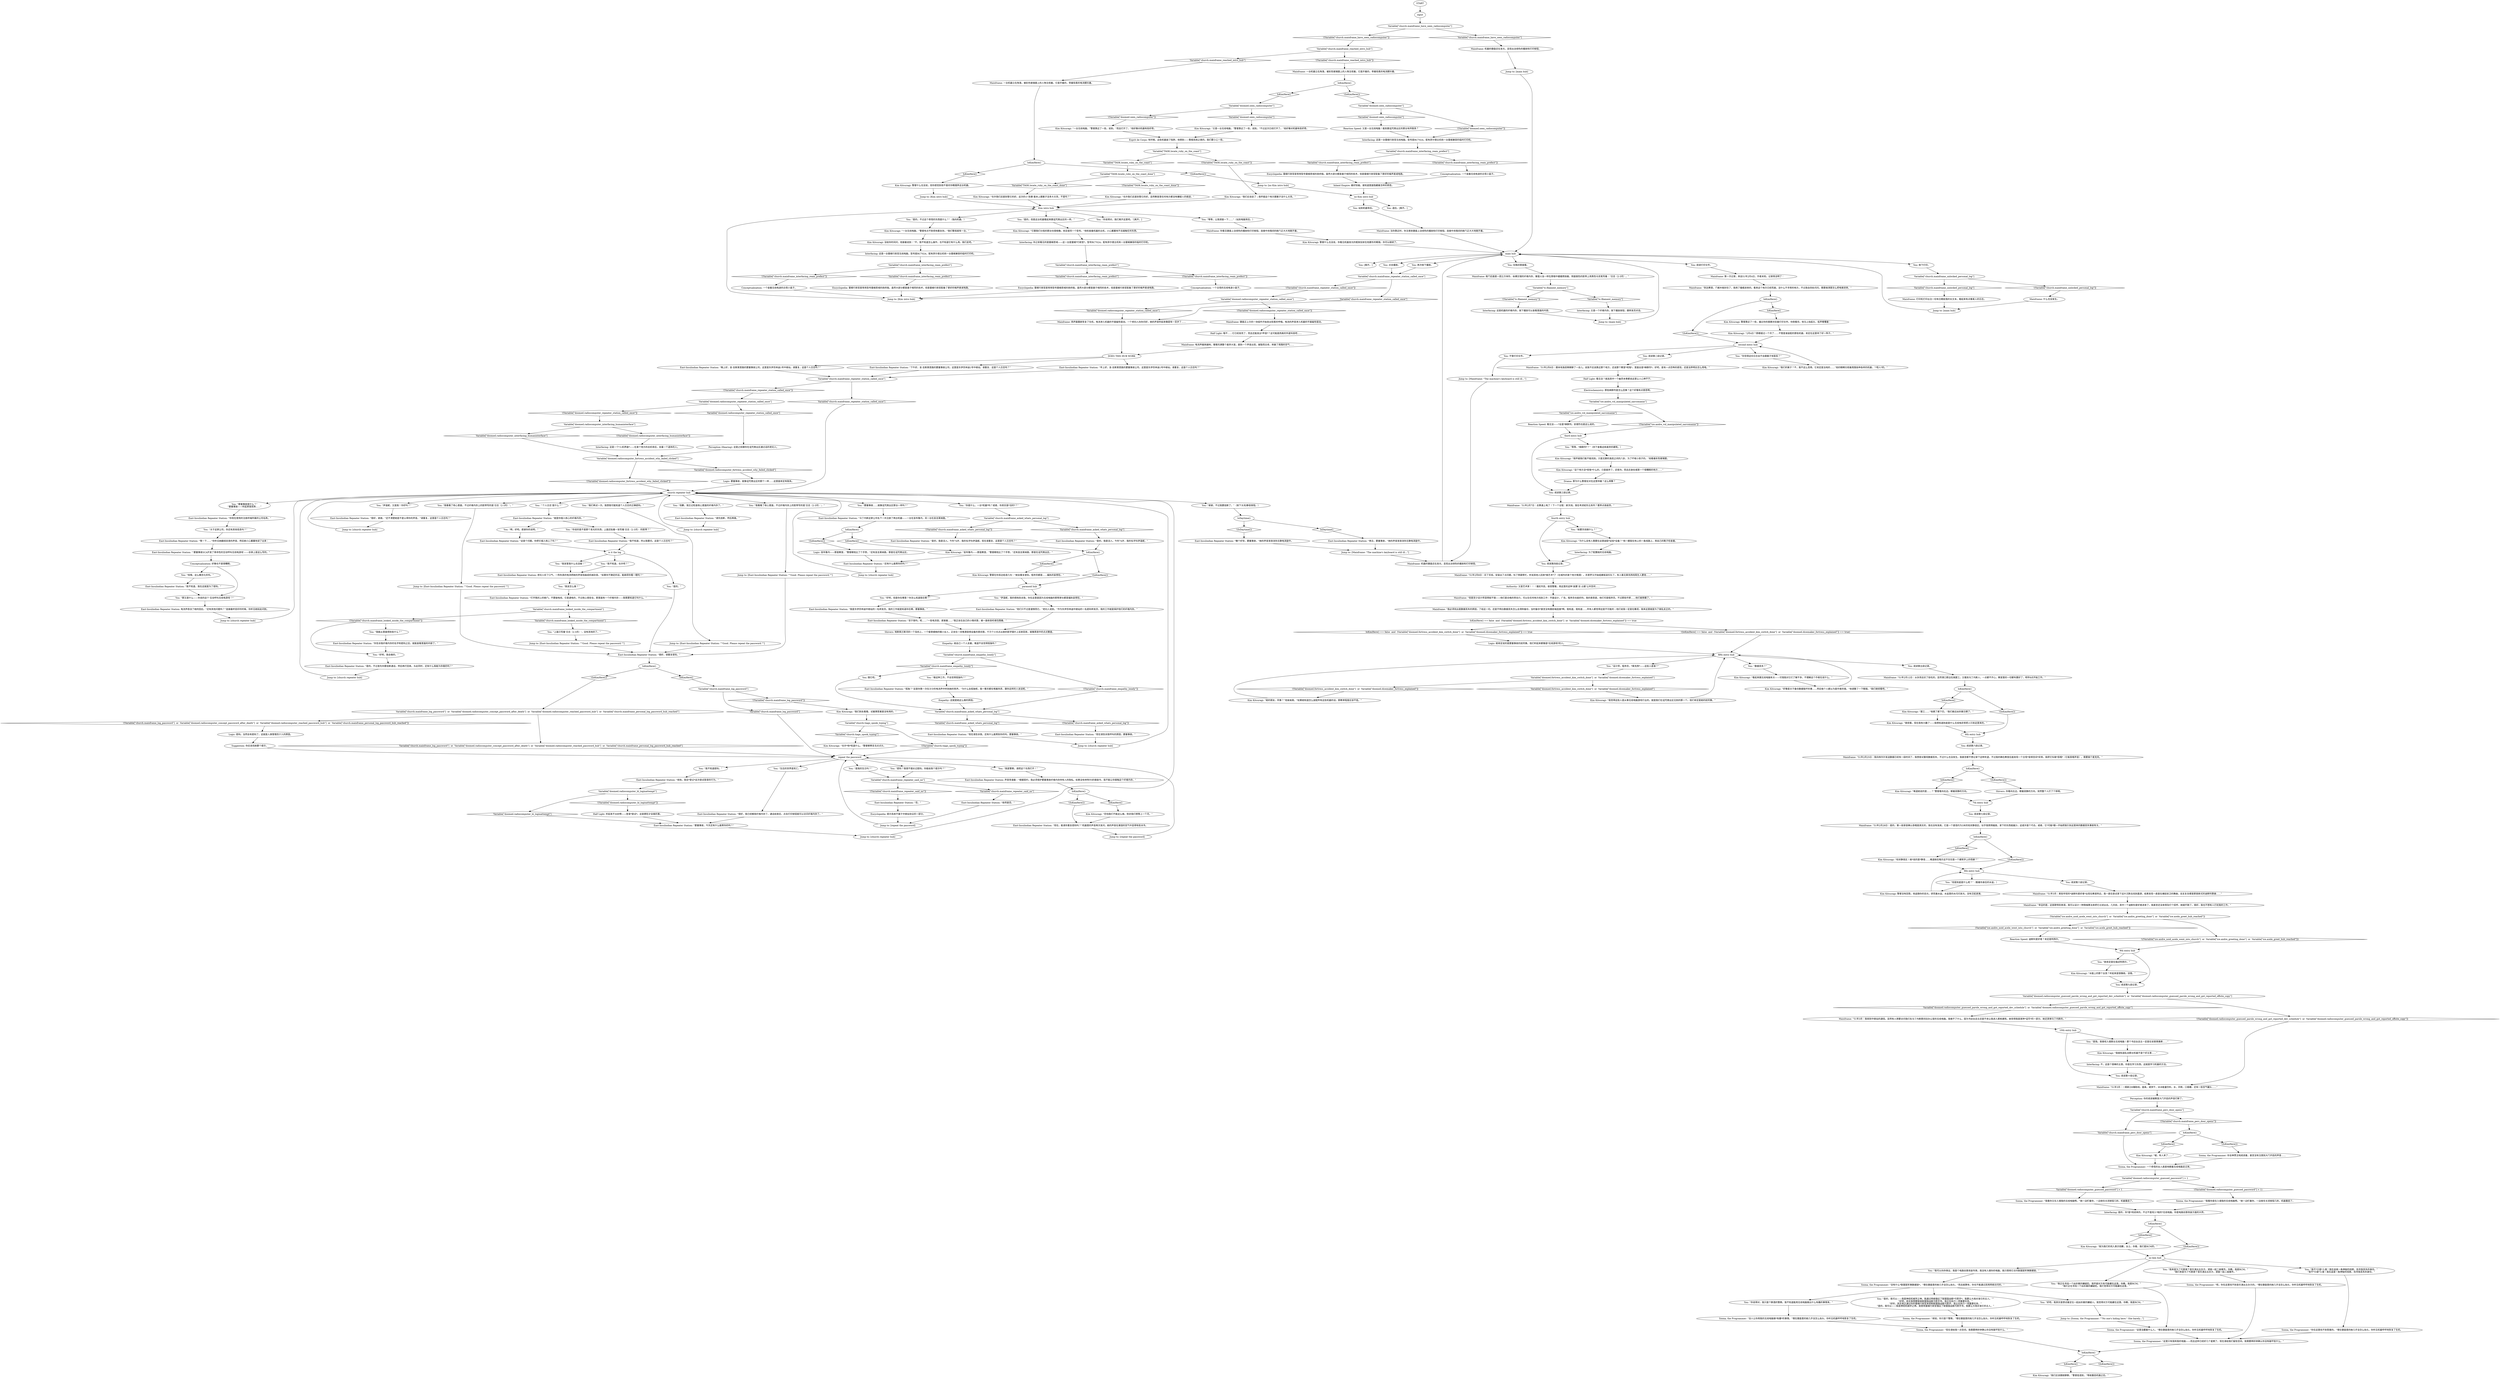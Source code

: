 # CHURCH / MAINFRAME
# Mainframe. Related to Doomed-Soona-questline related stuff.
# ==================================================
digraph G {
	  0 [label="START"];
	  1 [label="input"];
	  2 [label="Kim Kitsuragi: “也许我们还是别管它的好。这次的小‘突袭’基本上跟案子没多大关系，不是吗？”"];
	  3 [label="Kim Kitsuragi: 警督什么也没说，你看见机器发光的框架反射在他菱形的眼镜。你可以继续了。"];
	  4 [label="Shivers: 埃斯佩兰斯河的一个岛屿上，一个瘦骨嶙峋的矮小女人，正坐在一间堆满音频设备的房间里。千万个小光点从她的医学镜片上反射回来，就像黑夜中的点点繁星。"];
	  5 [label="You: “我不知道密码。”"];
	  6 [label="You: “我能从里面得到些什么？”"];
	  7 [label="Jump to: [church repeater hub]"];
	  8 [label="You: 不管打印文件。"];
	  9 [label="You: “你觉得这份日志会不会跟案子有联系？”"];
	  10 [label="Mainframe: “51年2月6日：跟本地渔民稍微聊了一会儿。说我不应该靠近那个地方，还说那个教堂*闹鬼*，里面全是*麻醉剂*。好吧，是有一点恐怖的感觉。还是没弄明白怎么用电。”"];
	  11 [label="Kim Kitsuragi: “我怀疑我们能不能找到。只是无聊的渔民之间的八卦，为了吓唬小孩子的。”他看着彩色玻璃窗。"];
	  12 [label="You: 阅读第五段记录。"];
	  13 [label="You: “她肯定是在描述阿西尔。”"];
	  14 [label="You: 阅读第十段记录。"];
	  15 [label="Kim Kitsuragi: 警督没有回答。他追随你的目光，研究着水盆。水盆里的水闪闪发光。没有泛起波澜。"];
	  16 [label="Variable[\"doomed.fortress_accident_kim_switch_done\"]  or  Variable[\"doomed.dicemaker_fortress_explained\"]"];
	  17 [label="Variable[\"doomed.fortress_accident_kim_switch_done\"]  or  Variable[\"doomed.dicemaker_fortress_explained\"]", shape=diamond];
	  18 [label="!(Variable[\"doomed.fortress_accident_kim_switch_done\"]  or  Variable[\"doomed.dicemaker_fortress_explained\"])", shape=diamond];
	  19 [label="East-Insulindian Repeater Station: “还有什么能帮你的吗？”"];
	  20 [label="Jump to: [main hub]"];
	  21 [label="You: “我可以向你保证，我是个电路创意改装专家。我没有入侵你的电脑，我只想用它访问联盟国军事数据链。”"];
	  22 [label="Kim intro hub"];
	  23 [label="You: “你说得对，我们离开这里吧。”[离开。]"];
	  24 [label="Jump to: [Kim intro hub]"];
	  25 [label="Encyclopedia: 雷姆行政官是常用型号雷姆思域的政府版。虽然大部分都是基于相同的技术，但是雷姆行政官配备了更好的噪声衰减电路。"];
	  26 [label="East-Insulindian Repeater Station: “现在请告诉我呼叫的原因，要塞事故。”"];
	  27 [label="Jump to: [church repeater hub]"];
	  28 [label="East-Insulindian Repeater Station: “你告诉我纤维内存的名字和密码之后，就能查看里面的内容了。”"];
	  29 [label="Jump to: [repeat the password]"];
	  30 [label="Jump to: [church repeater hub]"];
	  31 [label="Jump to: [church repeater hub]"];
	  32 [label="Jump to: [East-Insulindian Repeater Station: \"\"Good. Please repeat the password.\"\"]"];
	  33 [label="You: “抱歉，我忘记检查核心里面的纤维内存了。”"];
	  34 [label="9th entry hub"];
	  35 [label="IsKimHere()"];
	  36 [label="IsKimHere()", shape=diamond];
	  37 [label="!(IsKimHere())", shape=diamond];
	  38 [label="Interfacing: 又是一个纤维内存。按下播放按钮，跟转发员对话。"];
	  39 [label="Mainframe: 机器的键盘还在发光，显现出淡绿色的播放和打印按钮。"];
	  40 [label="Soona, the Programmer: “你在这里找不到答案的。”埋在键盘里的她几乎没怎么抬头。你听见机器呼呼地恢复了生机。"];
	  41 [label="Variable[\"TASK.locate_ruby_on_the_coast_done\"]"];
	  42 [label="Variable[\"TASK.locate_ruby_on_the_coast_done\"]", shape=diamond];
	  43 [label="!(Variable[\"TASK.locate_ruby_on_the_coast_done\"])", shape=diamond];
	  44 [label="Mainframe: 你看见键盘上淡绿色的播放和打印按钮。连接中央隔间的舱门正大大地敞开着。"];
	  45 [label="Inland Empire: 最好别碰。谁知道里面隐藏着怎样的邪恶。"];
	  46 [label="You: 站到机器背后。"];
	  47 [label="Mainframe: 键盘正上方的一块组件开始发出轻柔的哼唱。电流的声音渗入机器的平面磁性驱动。"];
	  48 [label="You: “是的。”"];
	  49 [label="East-Insulindian Repeater Station: 老妇人叹了口气，一阵失真的电流把她的声音扭曲成机械杂音。“如果你不确定的话，能麻烦你看一眼吗？”"];
	  50 [label="Variable[\"church.mainframe_repeater_said_no\"]"];
	  51 [label="Variable[\"church.mainframe_repeater_said_no\"]", shape=diamond];
	  52 [label="!(Variable[\"church.mainframe_repeater_said_no\"])", shape=diamond];
	  53 [label="East-Insulindian Repeater Station: “现在请告诉我，还有什么能帮到你的吗，要塞事故。”"];
	  54 [label="Jump to: [East-Insulindian Repeater Station: \"\"Good. Please repeat the password.\"\"]"];
	  55 [label="Kim Kitsuragi: 警督靠近了一些，越过你的肩膀浏览着打印文件。你刚看完，他马上抬起头，低声嘟囔着："];
	  56 [label="You: 阅读第六段记录。"];
	  57 [label="8th entry hub"];
	  58 [label="You: 阅读第九段记录。"];
	  59 [label="Interfacing: 为了配置她的无线电脑。"];
	  60 [label="You: 阅读打印文件。"];
	  61 [label="Conceptualization: 好像也不是很糟糕。"];
	  62 [label="Jump to: [main hub]"];
	  63 [label="You: “我来是为了代表某个音乐演出主办方，调查一起二级案件。你瞧，我是RCM。”\n“我们来是为了代表某个音乐演出主办方，调查一起二级案件。”"];
	  64 [label="Kim Kitsuragi: 没给你时间问，他接着说到：“不，我不知道怎么操作，也不知道它有什么用。我们走吧。”"];
	  65 [label="Encyclopedia: 雷姆行政官是常用型号雷姆思域的政府版。虽然大部分都是基于相同的技术，但是雷姆行政官配备了更好的噪声衰减电路。"];
	  66 [label="East-Insulindian Repeater Station: “他们只不过是谨慎而已，”老妇人说到。“作为东伊苏林迪中继站的一名密码转发员，我的工作就是保护他们的纤维内存。”"];
	  67 [label="You: 阅读第三段记录。"];
	  68 [label="You: 阅读第四段记录。"];
	  69 [label="You: 阅读第七段记录。"];
	  70 [label="Variable[\"church.mainframe_log_password\"]  or  Variable[\"doomed.radiocomputer_concept_password_after_death\"]  or  Variable[\"doomed.radiocomputer_reached_password_hub\"]  or  Variable[\"church.mainframe_personal_log_password_hub_reached\"]"];
	  71 [label="Variable[\"church.mainframe_log_password\"]  or  Variable[\"doomed.radiocomputer_concept_password_after_death\"]  or  Variable[\"doomed.radiocomputer_reached_password_hub\"]  or  Variable[\"church.mainframe_personal_log_password_hub_reached\"]", shape=diamond];
	  72 [label="!(Variable[\"church.mainframe_log_password\"]  or  Variable[\"doomed.radiocomputer_concept_password_after_death\"]  or  Variable[\"doomed.radiocomputer_reached_password_hub\"]  or  Variable[\"church.mainframe_personal_log_password_hub_reached\"])", shape=diamond];
	  73 [label="You: “是的，但是这台机器看起来跟诅咒商业区的一样。”"];
	  74 [label="Kim Kitsuragi: “它跟我们分局的那台也很相像。肯定是同一个型号。”他检查着机器的主机，小心翼翼地不去碰触任何东西。"];
	  75 [label="Logic: 圣布鲁内——那是教堂，”警督朝他比了个手势，“还有圣吉莱纳路，那是在诅咒商业区。"];
	  76 [label="You: 按下打印。"];
	  77 [label="Variable[\"doomed.radiocomputer_guessed_password\"] > 1"];
	  78 [label="Variable[\"doomed.radiocomputer_guessed_password\"] > 1", shape=diamond];
	  79 [label="!(Variable[\"doomed.radiocomputer_guessed_password\"] > 1)", shape=diamond];
	  80 [label="IsKimHere()"];
	  81 [label="IsKimHere()", shape=diamond];
	  82 [label="!(IsKimHere())", shape=diamond];
	  83 [label="You: “是的，我可以——我是神经机械学之神。我通过网络强征了联盟国战舰*弓箭手*。我要让大炮对准它的主人。””\n“好吧，其实我想要联络联盟国战舰弓箭手号。我正在执行一项重要任务。”\n“好的，其实我正通过你的雷姆行政官来控制联盟国战舰弓箭手。我正在执行一项重要任务。”\n“是的，我可以——我是神经机械学之神。我使用雷姆行政官强征了联盟国战舰弓箭手号。我要让大炮对准它的主人。”"];
	  84 [label="is it the log"];
	  85 [label="East-Insulindian Repeater Station: “是的，我是活人。今年74岁，我的名字叫伊温妮。”"];
	  86 [label="East-Insulindian Repeater Station: “等一下……”你听见她翻阅目录的声音，然后她小心翼翼地读了出来："];
	  87 [label="Mainframe: “51年3月：某些年轻的*迪斯科爱好者*出现在教堂附近。我一直在尝试录下这片沉默去找到震源，结果发现一直是在捕捉前卫的舞曲，反反复复都是那首新式的迪斯科歌曲……”"];
	  88 [label="You: 阅读第八段记录。"];
	  89 [label="Variable[\"doomed.radiocomputer_guessed_parole_wrong_and_got_reported_dev_schedule\"]  or  Variable[\"doomed.radiocomputer_guessed_parole_wrong_and_got_reported_offsite_copy\"]"];
	  90 [label="Variable[\"doomed.radiocomputer_guessed_parole_wrong_and_got_reported_dev_schedule\"]  or  Variable[\"doomed.radiocomputer_guessed_parole_wrong_and_got_reported_offsite_copy\"]", shape=diamond];
	  91 [label="!(Variable[\"doomed.radiocomputer_guessed_parole_wrong_and_got_reported_dev_schedule\"]  or  Variable[\"doomed.radiocomputer_guessed_parole_wrong_and_got_reported_offsite_copy\"])", shape=diamond];
	  92 [label="Reaction Speed: 看见没——*全是*麻醉剂。安德烈也是这么说的。"];
	  93 [label="Half Light: 听起来不太妙啊——登录*尝试*。这是罪犯才会做的事。"];
	  94 [label="main hub"];
	  95 [label="Half Light: 哦不……它已经发亮了，而且还能发出*声音*？这可能是西奥的外星科技吧……"];
	  96 [label="no kim hub"];
	  97 [label="Variable[\"doomed.radiocomputer_fortress_accident_why_failed_clicked\"]"];
	  98 [label="Variable[\"doomed.radiocomputer_fortress_accident_why_failed_clicked\"]", shape=diamond];
	  99 [label="!(Variable[\"doomed.radiocomputer_fortress_accident_why_failed_clicked\"])", shape=diamond];
	  100 [label="Soona, the Programmer: “现在请给我一点空间。我需要两秒钟确认你没有破坏些什么。”"];
	  101 [label="Kim Kitsuragi: “又是一台无线电脑，”警督靠近了一些，说到。“不过这次已经打开了。”他好像对机器有些好奇。"];
	  102 [label="East-Insulindian Repeater Station: “至于我吗，呃……”一些电流音。紧接着……“我正坐在自己的小隔间里，被一面收音机墙包围着。”"];
	  103 [label="You: “伊温妮，我的搭档告诉我，你在这里是因为无线电脑的那帮家伙都是偏执妄想狂。”"];
	  104 [label="You: “是我的生日吗？”"];
	  105 [label="East-Insulindian Repeater Station: “依然是否。”"];
	  106 [label="Jump to: [church repeater hub]"];
	  107 [label="second entry hub"];
	  108 [label="You: 阅读第二段记录。"];
	  109 [label="Kim Kitsuragi: “2月4日？那都超过一个月了……不管是谁装配的那些机器，肯定在这里待了好一阵子。”"];
	  110 [label="fourth entry hub"];
	  111 [label="7th entry hub"];
	  112 [label="Jump to: [Mainframe: \"The machine's keyboard is still ill...\"]"];
	  113 [label="Kim Kitsuragi: “圣布鲁内——那是教堂，”警督朝他比了个手势，“还有圣吉莱纳路，那是在诅咒商业区。”"];
	  114 [label="Mainframe: 打印机打印出注一份有日期段落的长文本。看起来有点像某人的日志。"];
	  115 [label="Logic: 要塞事故，就像诅咒商业区的那个一样……这里面肯定有联系。"];
	  116 [label="Soona, the Programmer: “我看你是在入侵我的无线电脑啊。”她一边盯着你，一边按住关闭按钮几秒。机器重启了。"];
	  117 [label="Variable[\"doomed.seen_radiocomputer\"]"];
	  118 [label="Variable[\"doomed.seen_radiocomputer\"]", shape=diamond];
	  119 [label="!(Variable[\"doomed.seen_radiocomputer\"])", shape=diamond];
	  120 [label="East-Insulindian Repeater Station: “就是你插入核心的纤维内存。”"];
	  121 [label="You: “你说的是不是那个发光的东西，上面还贴着一张写着‘日志（2-3月）’的胶带？”"];
	  122 [label="East-Insulindian Repeater Station: “很好，请重复密码。”"];
	  123 [label="You: “密码？我很不擅长记密码。你能给我个提示吗？”"];
	  124 [label="East-Insulindian Repeater Station: “否。”"];
	  125 [label="East-Insulindian Repeater Station: “要塞事故，今天还有什么能帮你的吗？”"];
	  126 [label="You: “伊温妮，又是我！你好吗？”"];
	  127 [label="You: “我看看了核心里面，不过纤维内存上的胶带写的是‘日志（2-3月）’。”"];
	  128 [label="East-Insulindian Repeater Station: “你现在使用的注册终端所属的公司名称。”"];
	  129 [label="You: 随它吧。"];
	  130 [label="Kim Kitsuragi: “柱状静音区！她*说的是*静音……难道她在暗示这不仅仅是一个建筑学上的怪癖？”"];
	  131 [label="Mainframe: “51年3月：我收到中继站的通信。显然有人想要访问我们在马丁内斯那间旧办公室的无线电脑。我做不了什么，因为书店女店主还是不肯让我进入那栋建筑。她觉得我是某种*诅咒*的一部分。她还真够马丁内斯的。”"];
	  132 [label="Kim Kitsuragi: “难道她说的是……？”警督看向右边，朝着寂静的方向。"];
	  133 [label="Variable[\"ice.andre_vol_manipulated_narcomania\"]"];
	  134 [label="Variable[\"ice.andre_vol_manipulated_narcomania\"]", shape=diamond];
	  135 [label="!(Variable[\"ice.andre_vol_manipulated_narcomania\"])", shape=diamond];
	  136 [label="Kim Kitsuragi: “好像是关于备份数据毁坏的事……然后每个人都以为是作者的错。”他调整了一下眼镜。“我们继续看吧。”"];
	  137 [label="IsKimHere()"];
	  138 [label="IsKimHere()", shape=diamond];
	  139 [label="!(IsKimHere())", shape=diamond];
	  140 [label="Reaction Speed: 迪斯科爱好者？肯定是阿西尔。"];
	  141 [label="Kim Kitsuragi: “嘘，有人来了……”"];
	  142 [label="East-Insulindian Repeater Station: “早上好，圣·吉斯莱恩路的要塞事故公司，这里是东伊苏林迪1号中继站。请重复，这是个人日志吗？”"];
	  143 [label="You: “好吧，我其实是想试着定位一起凶杀案的嫌疑人。我觉得对方可能藏在这里。你瞧，我是RCM。”"];
	  144 [label="Esprit de Corps: 有时候，这些机器装了陷阱，他想到——警报系统之类的。我们要小心一些。"];
	  145 [label="You: “等等，让我调查一下……”（站到电脑背后。）"];
	  146 [label="no Kim intro hub"];
	  147 [label="You: “好吧，但是你在哪里？你怎么知道我在哪？”"];
	  148 [label="You: “上面只写着‘日志（2-3月）’，没有其他的了。”"];
	  149 [label="Jump to: [no Kim intro hub]"];
	  150 [label="Empathy: 她自己一个人坐着，难道不会觉得孤独吗？"];
	  151 [label="Electrochemistry: 那些麻醉剂是怎么回事？这个好像有点意思啊。"];
	  152 [label="Mainframe: “51年2月28日：是的，第一段录音确认吞噬是真实的，我也没有发疯。它是一个直径约为3米的柱状静音区。似乎我爬得越高，录下的东西就越少。这或许是个巧合。或者，它*可能*跟一开始把我引到这里来的数据丢失事故有关。”"];
	  153 [label="Kim Kitsuragi: “为什么会有人需要在这里装配*这些*设备？”他一脚踩在地上的一条线路上，用自己的靴子检查着。"];
	  154 [label="You: 再次按下播放。"];
	  155 [label="Jump to: [East-Insulindian Repeater Station: \"\"Good. Please repeat the password.\"\"]"];
	  156 [label="You: “要塞事故……就像诅咒商业区那台一样吗？”"];
	  157 [label="East-Insulindian Repeater Station: “马丁内斯这家公司名下一共注册了两台机器——一台在圣布鲁内，另一台在圣吉莱纳路。”"];
	  158 [label="Soona, the Programmer: “没人让你用我的无线电脑做*有趣*的事情。”埋在键盘里的她几乎没怎么抬头。你听见机器呼呼地恢复了生机。"];
	  159 [label="Jump to: [Soona, the Programmer: \"\"No one's hiding here.\" She barely...\"]"];
	  160 [label="Interfacing: 这是一台雷姆行政官无线电脑，型号是RC7024，配有菲尔德主机和一台雷姆兼容的临时打印机。"];
	  161 [label="Jump to: [church repeater hub]"];
	  162 [label="repeat the password"];
	  163 [label="You: “我该怎么做？”"];
	  164 [label="Variable[\"church.mainframe_looked_inside_the_compartment\"]"];
	  165 [label="Variable[\"church.mainframe_looked_inside_the_compartment\"]", shape=diamond];
	  166 [label="!(Variable[\"church.mainframe_looked_inside_the_compartment\"])", shape=diamond];
	  167 [label="East-Insulindian Repeater Station: “很好，我已经解锁纤维内存了。通话结束后，点击打印按钮就可以访问纤维内存了。”"];
	  168 [label="Variable[\"church.mainframe_log_password\"]"];
	  169 [label="Variable[\"church.mainframe_log_password\"]", shape=diamond];
	  170 [label="!(Variable[\"church.mainframe_log_password\"])", shape=diamond];
	  171 [label="You: “做这种工作，不会觉得孤独吗？”"];
	  172 [label="fifth entry hub"];
	  173 [label="Kim Kitsuragi: “她的朋友，同事？”他耸耸肩。“如果她知道怎么装配所有这些机器的话，那教育程度应该不低。”"];
	  174 [label="Conceptualization: 一个古怪的无线电波小盒子。"];
	  175 [label="IsKimHere() == false  and  (Variable[\"doomed.fortress_accident_kim_switch_done\"]  or  Variable[\"doomed.dicemaker_fortress_explained\"]) == true"];
	  176 [label="IsKimHere() == false  and  (Variable[\"doomed.fortress_accident_kim_switch_done\"]  or  Variable[\"doomed.dicemaker_fortress_explained\"]) == true", shape=diamond];
	  177 [label="!(IsKimHere() == false  and  (Variable[\"doomed.fortress_accident_kim_switch_done\"]  or  Variable[\"doomed.dicemaker_fortress_explained\"]) == true)", shape=diamond];
	  178 [label="You: [离开。]"];
	  179 [label="church repeater hub"];
	  180 [label="Interfacing: 这是机器的纤维内存。按下播放可以查看里面的内容。"];
	  181 [label="You: “我不*只是*入侵！我在追查一条神秘的线索，找寻我丢失的身份。”\n“我不*只是*入侵！我在追查一条神秘的线索，找寻我丢失的身份。”"];
	  182 [label="Mainframe: 一台机器立在角落，被彩色玻璃窗上的人物注视着。它是开着的，带着轻柔的电流颤抖着。"];
	  183 [label="Kim Kitsuragi: 警督在你耳边低语几句：“她会重复密码。程序员都是……偏执的妄想狂。”"];
	  184 [label="Jump to: [repeat the password]"];
	  185 [label="Jump to: [Mainframe: \"The machine's keyboard is still ill...\"]"];
	  186 [label="You: “那又是什么——你说的这个‘互动呼叫无线电游戏’？”"];
	  187 [label="Variable[\"church.mainframe_reached_intro_hub\"]"];
	  188 [label="Variable[\"church.mainframe_reached_intro_hub\"]", shape=diamond];
	  189 [label="!(Variable[\"church.mainframe_reached_intro_hub\"])", shape=diamond];
	  190 [label="Variable[\"church.mainframe_have_seen_radiocomputer\"]"];
	  191 [label="Variable[\"church.mainframe_have_seen_radiocomputer\"]", shape=diamond];
	  192 [label="!(Variable[\"church.mainframe_have_seen_radiocomputer\"])", shape=diamond];
	  193 [label="Mainframe: “51年2月12日：从杂货店买了些吃的。显然港口那边在搞罢工。又看到马丁内斯人，一点都不开心。教堂里的一切都布置好了，明早8点开始工作。”"];
	  194 [label="IsKimHere()"];
	  195 [label="IsKimHere()", shape=diamond];
	  196 [label="!(IsKimHere())", shape=diamond];
	  197 [label="IsKimHere()"];
	  198 [label="IsKimHere()", shape=diamond];
	  199 [label="!(IsKimHere())", shape=diamond];
	  200 [label="Mainframe: 扬声器重新恢复了生机，电流渗入机器的平面磁性驱动。一个老妇人向你问好，她的声音听起来像是有一百岁了……"];
	  201 [label="Variable[\"church.mainframe_unlocked_personal_log\"]"];
	  202 [label="Variable[\"church.mainframe_unlocked_personal_log\"]", shape=diamond];
	  203 [label="!(Variable[\"church.mainframe_unlocked_personal_log\"])", shape=diamond];
	  204 [label="Kim Kitsuragi: “我为我们的闯入表示抱歉，女士。你看，我们是RCM的。”"];
	  205 [label="Kim Kitsuragi: “也许我们还是别管它的好。显然教堂里任何地方都没有嫌疑人的痕迹。”"];
	  206 [label="Variable[\"TASK.locate_ruby_on_the_coast\"]"];
	  207 [label="Variable[\"TASK.locate_ruby_on_the_coast\"]", shape=diamond];
	  208 [label="!(Variable[\"TASK.locate_ruby_on_the_coast\"])", shape=diamond];
	  209 [label="Interfacing: 这是一台雷姆行政官无线电脑，型号是RC7024，配有菲尔德主机和一台雷姆兼容的临时打印机。"];
	  210 [label="You: “我不知道，也许吧？”"];
	  211 [label="East-Insulindian Repeater Station: “现在，能请你重复密码吗？”机器里的声音再次发问。她的声音在潮湿的空气中显得有些冰冷。"];
	  212 [label="Variable[\"church.mainframe_asked_whats_personal_log\"]"];
	  213 [label="Variable[\"church.mainframe_asked_whats_personal_log\"]", shape=diamond];
	  214 [label="!(Variable[\"church.mainframe_asked_whats_personal_log\"])", shape=diamond];
	  215 [label="Mainframe: 机器的键盘还在发光，显现出淡绿色的播放和打印按钮。"];
	  216 [label="You: “是我。我曾经入侵那台无线电脑！那个书店女店主一定是在说普莱桑斯……”"];
	  217 [label="Mainframe: “到达教堂。门被木板封住了，我用了撬棍进来的。看来这个地方已经荒废。没什么不寻常的地方，不过我会四处问问。需要搞清楚怎么把电接进来。”"];
	  218 [label="East-Insulindian Repeater Station: “我不知道，我在这就是为了密码。”"];
	  219 [label="You: 点击播放。"];
	  220 [label="Soona, the Programmer: 一个奇怪的女人直直地朝着无线电脑走过来。"];
	  221 [label="Perception: 你的阅读被教堂大门开启的声音打断了。"];
	  222 [label="You: “我正在寻找一个凶杀案的嫌疑犯。我怀疑对方有可能藏在这里。你瞧，我是RCM。”\n“我们正在寻找一个凶杀案的嫌疑犯。我们觉得对方可能藏在这里。”"];
	  223 [label="Soona, the Programmer: “呃，你在这里找不到音乐演出主办方的。”埋在键盘里的她几乎没怎么抬头。你听见机器呼呼地恢复了生机。"];
	  224 [label="Interfacing: 是的，你*是*闯进来的。不过不是闯入*她的*无线电脑。你是电路创意改装方面的大师。"];
	  225 [label="Soona, the Programmer: “没有什么*联盟国军事数据链*。”埋在键盘里的她几乎没怎么抬头。“而且就算有，你也不能通过民用网络访问的。”"];
	  226 [label="You: “你说得对，我只是个醉酒的警察。我不知道能用无线电脑做出什么有趣的事情来。”"];
	  227 [label="Soona, the Programmer: “胡说。你只是个警察。”埋在键盘里的她几乎没怎么抬头。你听见机器呼呼地恢复了生机。"];
	  228 [label="Conceptualization: 一个装着无线电波的古怪小盒子。"];
	  229 [label="You: “啊，好吧。感谢你的说明。”"];
	  230 [label="East-Insulindian Repeater Station: 电流声吞没了她的回应。“还有其他问题吗？”连接最终变好的时候，你听见她如此问到。"];
	  231 [label="Jump to: [main hub]"];
	  232 [label="Kim Kitsuragi: “冰面上的那个女孩？听起来是很像她，没错。”"];
	  233 [label="Interfacing: 不。这是个很棒的主意。你是在学习东西。这就是学习机器的方法。"];
	  234 [label="Interfacing: 这是一个*人机界面*——在某个地方的总机背后，坐着一个退休的人。"];
	  235 [label="Empathy: 这就是她这么做的原因。"];
	  236 [label="Soona, the Programmer: 你全神贯注地阅读着，甚至没有注意到大门开启的声音……"];
	  237 [label="Variable[\"church.mainframe_interfacing_ream_prefect\"]"];
	  238 [label="Variable[\"church.mainframe_interfacing_ream_prefect\"]", shape=diamond];
	  239 [label="!(Variable[\"church.mainframe_interfacing_ream_prefect\"])", shape=diamond];
	  240 [label="IsDaytime()"];
	  241 [label="IsDaytime()", shape=diamond];
	  242 [label="!(IsDaytime())", shape=diamond];
	  243 [label="You: “我是警察。请把这个东西打开！”"];
	  244 [label="East-Insulindian Repeater Station: 声音背诵着：“根据契约，我必须保护要塞事故纤维内存持有人的隐私。如果没有林特尔I的搜查令，我不能让你接触这个纤维内存。”"];
	  245 [label="Kim Kitsuragi: “我们到处看看。试着猜答案是没有用的。”"];
	  246 [label="Authority: 又是艺术家！！！骚扰市民，偷窃警徽，用这里的这种‘装置’去‘占据’公共空间……"];
	  247 [label="Kim Kitsuragi: “罢工……”他摸了摸下巴。“我们接近凶杀案日期了。”"];
	  248 [label="You: “她要天线做什么？”"];
	  249 [label="Kim Kitsuragi: “继续看，现在我有兴趣了——我想知道到底是什么无线电异常把人引到这里来的。”"];
	  250 [label="Encyclopedia: 提示系统不属于中继站协议的一部分。"];
	  251 [label="Variable[\"doomed.radiocomputer_repeater_station_called_once\"]"];
	  252 [label="Variable[\"doomed.radiocomputer_repeater_station_called_once\"]", shape=diamond];
	  253 [label="!(Variable[\"doomed.radiocomputer_repeater_station_called_once\"])", shape=diamond];
	  254 [label="IsKimHere()"];
	  255 [label="IsKimHere()", shape=diamond];
	  256 [label="!(IsKimHere())", shape=diamond];
	  257 [label="East-Insulindian Repeater Station: “晚上好，圣·吉斯莱恩路的要塞事故公司，这里是东伊苏林迪1号中继站。请重复，这是个人日志吗？”"];
	  258 [label="DOES THIS HUB WORK"];
	  259 [label="Variable[\"doomed.radiocomputer_repeater_station_called_once\"]"];
	  260 [label="Variable[\"doomed.radiocomputer_repeater_station_called_once\"]", shape=diamond];
	  261 [label="!(Variable[\"doomed.radiocomputer_repeater_station_called_once\"])", shape=diamond];
	  262 [label="Variable[\"church.mainframe_interfacing_ream_prefect\"]"];
	  263 [label="Variable[\"church.mainframe_interfacing_ream_prefect\"]", shape=diamond];
	  264 [label="!(Variable[\"church.mainframe_interfacing_ream_prefect\"])", shape=diamond];
	  265 [label="You: “我发誓我什么也没碰！”"];
	  266 [label="You: “好吧，我会做的。”"];
	  267 [label="East-Insulindian Repeater Station: “再见，要塞事故，”她的声音渐渐消失在静电涡旋中。"];
	  268 [label="East-Insulindian Repeater Station: “很好，谢谢。”还不清楚她是不是认得你的声音。“请重复，这里是个人日志吗？”"];
	  269 [label="Kim Kitsuragi: “恐怕我们不能这么做。除非我们想等上一个月。”"];
	  270 [label="You: “要塞事故是什么？”\n“要塞事故——听起来很耳熟……”"];
	  271 [label="Kim Kitsuragi: “也许*他*知道什么。”警督朝蒂亚戈点点头。"];
	  272 [label="Mainframe: 一台机器立在角落，被彩色玻璃窗上的人物注视着。它是开着的，带着轻柔的电流颤抖着。"];
	  273 [label="Jump to: [Kim intro hub]"];
	  274 [label="Jump to: [East-Insulindian Repeater Station: \"\"Good. Please repeat the password.\"\"]"];
	  275 [label="Variable[\"church.mainframe_interfacing_ream_prefect\"]"];
	  276 [label="Variable[\"church.mainframe_interfacing_ream_prefect\"]", shape=diamond];
	  277 [label="!(Variable[\"church.mainframe_interfacing_ream_prefect\"])", shape=diamond];
	  278 [label="Perception (Hearing): 这是之前跟你在诅咒商业区通过话的老妇人。"];
	  279 [label="Mainframe: 电流声越来越响，慢慢充满整个废弃大堂。直到一个声音出现，破裂而古老，刺破了周围的空气……"];
	  280 [label="Soona, the Programmer: “这里只有我和我的电脑——而且这样已经好几个星期了。现在请给我们留些空间。我需要两秒钟确认你没有破坏些什么。”"];
	  281 [label="Kim Kitsuragi: “一台无线电脑，”警督靠近了一些，说到。“而且打开了。”他好像对机器有些好奇。"];
	  282 [label="East-Insulindian Repeater Station: “打开隔间上的舱门。不要碰电线，它是通电的，不过核心很安全。那里面有一个纤维内存——我需要知道它叫什么。”"];
	  283 [label="You: “哇哦，这么概念化的吗。”"];
	  284 [label="Kim Kitsuragi: 警督什么也没说，但你感觉到他不喜欢你瞎摆弄这台机器。"];
	  285 [label="Variable[\"church.mainframe_empathy_lonely\"]"];
	  286 [label="Variable[\"church.mainframe_empathy_lonely\"]", shape=diamond];
	  287 [label="!(Variable[\"church.mainframe_empathy_lonely\"])", shape=diamond];
	  288 [label="You: “设计师，程序员，*莱克西*——这些人是谁？”"];
	  289 [label="You: “数据丢失？”"];
	  290 [label="10th entry hub"];
	  291 [label="Variable[\"church.mainframe_repeater_station_called_once\"]"];
	  292 [label="Variable[\"church.mainframe_repeater_station_called_once\"]", shape=diamond];
	  293 [label="!(Variable[\"church.mainframe_repeater_station_called_once\"])", shape=diamond];
	  294 [label="Encyclopedia: 雷姆行政官是常用型号雷姆思域的政府版。虽然大部分都是基于相同的技术，但是雷姆行政官配备了更好的噪声衰减电路。"];
	  295 [label="Logic: 她肯定说的是要塞事故的前同事。他们听起来都像是*无线游戏*的人。"];
	  296 [label="Shivers: 你看向左边，朝着寂静的方向，突然整个人打了个哆嗦。"];
	  297 [label="Variable[\"church.mainframe_perc_door_opens\"]"];
	  298 [label="Variable[\"church.mainframe_perc_door_opens\"]", shape=diamond];
	  299 [label="!(Variable[\"church.mainframe_perc_door_opens\"])", shape=diamond];
	  300 [label="East-Insulindian Repeater Station: “下午好，圣·吉斯莱恩路的要塞事故公司，这里是东伊苏林迪1号中继站。请重复，这是个人日志吗？”"];
	  301 [label="Kim Kitsuragi: “我们应该走了；我怀疑这个地方跟案子没什么关系。”"];
	  302 [label="Conceptualization: 一个装着无线电波的古怪小盒子。"];
	  303 [label="East-Insulindian Repeater Station: “是的，我是活人。今年74岁，我的名字叫伊温妮。现在请重复，这里是个人日志吗？”"];
	  304 [label="IsKimHere()"];
	  305 [label="IsKimHere()", shape=diamond];
	  306 [label="!(IsKimHere())", shape=diamond];
	  307 [label="paranoid hub"];
	  308 [label="East-Insulindian Repeater Station: “是的。不过首先你要挂断通话，然后再打回来。与此同时，还有什么我能为你做的吗？”"];
	  309 [label="You: “我们再试一次。我想我可能知道个人日志的正确密码。”"];
	  310 [label="Variable[\"church.tiago_spook_typing\"]"];
	  311 [label="Variable[\"church.tiago_spook_typing\"]", shape=diamond];
	  312 [label="!(Variable[\"church.tiago_spook_typing\"])", shape=diamond];
	  313 [label="East-Insulindian Repeater Station: “请先挂断，然后再做。”"];
	  314 [label="Kim Kitsuragi: “看起来跟无线电脑有关——可惜我对它们了解不多，不理解这个作者在说什么。”"];
	  315 [label="Mainframe: “51年2月25日：我向林内尔发送数据已经有一段时间了，我想尝试重现数据丢失，不过什么也没发生。我甚至都不想记录下这种失望。不过我的确在教堂后面发现一个古怪*音频空间*异常。我把它叫做*吞噬*（它能吞噬声音）。需要搞个麦克风。”"];
	  316 [label="Kim Kitsuragi: “我觉得这些人是从事无线电脑游戏行业的。就是我们在诅咒商业区见到的那一个。他们肯定是她的前同事。”"];
	  317 [label="You: 往隔间里面看。"];
	  318 [label="Mainframe: 什么也没发生。"];
	  319 [label="IsKimHere()"];
	  320 [label="IsKimHere()", shape=diamond];
	  321 [label="!(IsKimHere())", shape=diamond];
	  322 [label="Variable[\"doomed.seen_radiocomputer\"]"];
	  323 [label="Variable[\"doomed.seen_radiocomputer\"]", shape=diamond];
	  324 [label="!(Variable[\"doomed.seen_radiocomputer\"])", shape=diamond];
	  325 [label="East-Insulindian Repeater Station: “这是个问题。你把它插入核心了吗？”"];
	  326 [label="East-Insulindian Repeater Station: “睡个好觉，要塞事故，”她的声音渐渐消失在静电涡旋中。"];
	  327 [label="You: “我看看了核心里面，不过纤维内存上的胶带写的是‘日志（2-3月）’。”"];
	  328 [label="Kim Kitsuragi: “我们的案子？不，我不这么觉得。它肯定是当地的……”他的眼睛扫视着周围各种各样的机器，“*怪人*的。”"];
	  329 [label="You: “等等，*麻醉剂*？”（四下查看这栋废弃的建筑。）"];
	  330 [label="Mainframe: “幸运的是，这首歌特别单调，我可以设计一种降噪算法来把它过滤出去。几天前，其中一个迪斯科爱好者进来了。我甚至还没来得及打个招呼，她就吓跑了。很好，我也不想有人打扰我的工作。”"];
	  331 [label="IsKimHere()"];
	  332 [label="IsKimHere()", shape=diamond];
	  333 [label="!(IsKimHere())", shape=diamond];
	  334 [label="You: “但是到底是什么呢？”（看着你身后的水盆。）"];
	  335 [label="Kim Kitsuragi: “我就知道乱动那台机器不是个好主意……”"];
	  336 [label="Variable[\"doomed.radiocomputer_interfacing_humaninterface\"]"];
	  337 [label="Variable[\"doomed.radiocomputer_interfacing_humaninterface\"]", shape=diamond];
	  338 [label="!(Variable[\"doomed.radiocomputer_interfacing_humaninterface\"])", shape=diamond];
	  339 [label="You: “谢谢，不过我要挂断了。”（按下关闭/静音按钮。）"];
	  340 [label="Variable[\"tc.filament_memory\"]"];
	  341 [label="Variable[\"tc.filament_memory\"]", shape=diamond];
	  342 [label="!(Variable[\"tc.filament_memory\"])", shape=diamond];
	  343 [label="Soona, the Programmer: “我看你又在入侵我的无线电脑啊。”她一边盯着你，一边按住关闭按钮几秒。机器重启了。"];
	  344 [label="You: “是的，不过这个奇怪的东西是什么？”（指向机器。）"];
	  345 [label="East-Insulindian Repeater Station: “我不知道，所以我要问。这是个人日志吗？”"];
	  346 [label="You: “关于这家公司，你还有其他信息吗？”"];
	  347 [label="East-Insulindian Repeater Station: “‘要塞事故SCA开发了革命性的互动呼叫无线电游戏’——目录上是这么写的。”"];
	  348 [label="Variable[\"church.mainframe_asked_whats_personal_log\"]"];
	  349 [label="Variable[\"church.mainframe_asked_whats_personal_log\"]", shape=diamond];
	  350 [label="!(Variable[\"church.mainframe_asked_whats_personal_log\"])", shape=diamond];
	  351 [label="third entry hub"];
	  352 [label="6th entry hub"];
	  353 [label="Mainframe: “51年3月：一根新2M辅助线，面条，咸饼干，冰冰能量饮料，水，牙刷，口香糖，还有一些空气罐头……”"];
	  354 [label="Drama: 那为什么警督反对在这里待着？这么频繁？"];
	  355 [label="Logic: 密码。当然会有密码了。这就是人类管理员介入的原因。"];
	  356 [label="Suggestion: 你应该找她要个提示。"];
	  357 [label="Variable[\"doomed.radiocomputer_hl_loginattempt\"]"];
	  358 [label="Variable[\"doomed.radiocomputer_hl_loginattempt\"]", shape=diamond];
	  359 [label="!(Variable[\"doomed.radiocomputer_hl_loginattempt\"])", shape=diamond];
	  360 [label="Jump to: [church repeater hub]"];
	  361 [label="(Variable[\"ice.andre_noid_acele_went_into_church\"]  or  Variable[\"ice.andre_greeting_done\"]  or  Variable[\"ice.acele_greet_hub_reached\"])"];
	  362 [label="(Variable[\"ice.andre_noid_acele_went_into_church\"]  or  Variable[\"ice.andre_greeting_done\"]  or  Variable[\"ice.acele_greet_hub_reached\"])", shape=diamond];
	  363 [label="!((Variable[\"ice.andre_noid_acele_went_into_church\"]  or  Variable[\"ice.andre_greeting_done\"]  or  Variable[\"ice.acele_greet_hub_reached\"]))", shape=diamond];
	  364 [label="Mainframe: 舱门后面是一团立方体形、纵横交错的纤维内存，像萤火虫一样在黑暗中缓缓燃烧着。侧面银色的胶带上用黑色马克笔写着：“日志（2-3月）。”"];
	  365 [label="Soona, the Programmer: “这里没藏着什么人。”埋在键盘里的她几乎没怎么抬头。你听见机器呼呼地恢复了生机。"];
	  366 [label="Variable[\"church.mainframe_repeater_station_called_once\"]"];
	  367 [label="Variable[\"church.mainframe_repeater_station_called_once\"]", shape=diamond];
	  368 [label="!(Variable[\"church.mainframe_repeater_station_called_once\"])", shape=diamond];
	  369 [label="Kim Kitsuragi: “一台无线电脑，”警督有点不耐烦地重复到，“我们警局就有一台。”"];
	  370 [label="Reaction Speed: 又是一台无线电脑！能到跟诅咒商业区的那台有所联系？"];
	  371 [label="You: 退后。[离开。]"];
	  372 [label="Mainframe: 当你靠近时，你注意到键盘上淡绿色的播放和打印按钮。连接中央隔间的舱门正大大地敞开着。"];
	  373 [label="You: “‘个人日志’是什么？”"];
	  374 [label="East-Insulindian Repeater Station: “收到。我会*登记*这次尝试登录的行为。”"];
	  375 [label="You: “生后的世界是死亡。”"];
	  376 [label="IsKimHere()"];
	  377 [label="IsKimHere()", shape=diamond];
	  378 [label="!(IsKimHere())", shape=diamond];
	  379 [label="Mainframe: 第一次记录，来自51年2月4日，作者未知。记录简洁明了："];
	  380 [label="Kim Kitsuragi: “这个地方没*闹鬼*什么的，只是废弃了。还很冷。而且还身处城里一个很糟糕的地方……”"];
	  381 [label="Mainframe: “但是至少设计师混得挺不错——他们是合格的劳动力，可以在任何地方找到工作：平面设计，广告。程序员也挺好的。我的意思是，他们可是程序员。不过那些作家……他们就倒霉了。”"];
	  383 [label="You: “你是什么，一台*机器*吗？或者，你其实是*活的*？”"];
	  384 [label="East-Insulindian Repeater Station: “我是东伊苏林迪中继站的一名转发员。我的工作就是知道你在哪，要塞事故。”"];
	  385 [label="IsKimHere()"];
	  386 [label="IsKimHere()", shape=diamond];
	  387 [label="!(IsKimHere())", shape=diamond];
	  388 [label="East-Insulindian Repeater Station: “孤独？”这是你第一次在沙沙的电流声中听到她的笑声。“为什么会孤独呢，我一整天都在喝着热茶，跟你这样的人说话呢。”"];
	  389 [label="IsKimHere()"];
	  390 [label="IsKimHere()", shape=diamond];
	  391 [label="!(IsKimHere())", shape=diamond];
	  392 [label="Half Light: 看见没？就连其中一个幽灵本尊都说这里让人心神不宁。"];
	  393 [label="Mainframe: “51年2月7日：总算通上电了！下一个议程：新天线。我在考虑蛇形丘系列？要弄点高级货。”"];
	  394 [label="Mainframe: “51年2月8日：买了天线，安装出了点问题，叫了西莫帮忙。听说其他人回来*搞艺术*了（在城外的某个地方喝酒）。苏里罗又开始组建摇滚乐队了。有人看见莱克西找陌生人要钱……”"];
	  395 [label="Mainframe: “我必须找出是数据丢失的原因，了结这一切。还是不明白数据丢失怎么会清除备份，当时备份*甚至没有跟前端连接*啊。我知道，我知道……所有人都觉得这是不可能的；他们说我一定是在撒谎。我来这里就是为了拨乱反正的。”"];
	  396 [label="IsKimHere()"];
	  397 [label="IsKimHere()", shape=diamond];
	  398 [label="!(IsKimHere())", shape=diamond];
	  399 [label="Kim Kitsuragi: “我们应该跟她聊聊，”警督低语到，“等她重启机器之后。”"];
	  400 [label="Interfacing: 你之前看见的是雷姆思域——这一台是雷姆*行政官*，型号RC7024，配有菲尔德主机和一台雷姆兼容的临时打印机。"];
	  0 -> 1
	  1 -> 190
	  2 -> 22
	  3 -> 94
	  4 -> 150
	  5 -> 374
	  6 -> 28
	  7 -> 179
	  8 -> 112
	  9 -> 328
	  10 -> 392
	  11 -> 380
	  12 -> 193
	  13 -> 232
	  14 -> 353
	  15 -> 57
	  16 -> 17
	  16 -> 18
	  17 -> 316
	  18 -> 173
	  19 -> 360
	  20 -> 94
	  21 -> 225
	  22 -> 344
	  22 -> 73
	  22 -> 145
	  22 -> 23
	  24 -> 22
	  25 -> 45
	  26 -> 161
	  27 -> 179
	  28 -> 266
	  29 -> 162
	  30 -> 179
	  31 -> 179
	  32 -> 122
	  33 -> 313
	  34 -> 58
	  34 -> 13
	  35 -> 36
	  35 -> 37
	  36 -> 399
	  38 -> 20
	  39 -> 94
	  40 -> 280
	  41 -> 42
	  41 -> 43
	  42 -> 2
	  43 -> 205
	  44 -> 3
	  45 -> 146
	  46 -> 372
	  47 -> 95
	  48 -> 122
	  49 -> 163
	  50 -> 51
	  50 -> 52
	  51 -> 105
	  52 -> 124
	  53 -> 161
	  54 -> 122
	  55 -> 109
	  56 -> 315
	  57 -> 88
	  57 -> 334
	  58 -> 89
	  59 -> 68
	  60 -> 379
	  61 -> 186
	  61 -> 283
	  62 -> 94
	  63 -> 223
	  64 -> 209
	  65 -> 24
	  66 -> 4
	  67 -> 393
	  68 -> 394
	  69 -> 152
	  70 -> 72
	  70 -> 71
	  71 -> 162
	  72 -> 355
	  73 -> 74
	  74 -> 400
	  75 -> 19
	  76 -> 201
	  77 -> 78
	  77 -> 79
	  78 -> 343
	  79 -> 116
	  80 -> 81
	  80 -> 82
	  81 -> 204
	  82 -> 96
	  83 -> 227
	  84 -> 48
	  84 -> 265
	  84 -> 210
	  85 -> 304
	  86 -> 347
	  87 -> 330
	  88 -> 87
	  89 -> 90
	  89 -> 91
	  90 -> 131
	  91 -> 353
	  92 -> 351
	  93 -> 125
	  94 -> 76
	  94 -> 178
	  94 -> 154
	  94 -> 219
	  94 -> 60
	  94 -> 317
	  95 -> 279
	  96 -> 181
	  96 -> 21
	  96 -> 222
	  96 -> 63
	  97 -> 98
	  97 -> 99
	  98 -> 115
	  99 -> 179
	  100 -> 35
	  101 -> 144
	  102 -> 4
	  103 -> 66
	  104 -> 50
	  105 -> 184
	  106 -> 179
	  107 -> 8
	  107 -> 9
	  107 -> 108
	  108 -> 10
	  109 -> 107
	  110 -> 248
	  110 -> 68
	  111 -> 69
	  112 -> 39
	  113 -> 19
	  114 -> 62
	  115 -> 179
	  116 -> 224
	  117 -> 118
	  117 -> 119
	  118 -> 101
	  119 -> 281
	  120 -> 121
	  120 -> 229
	  121 -> 345
	  122 -> 197
	  123 -> 50
	  124 -> 250
	  125 -> 27
	  126 -> 268
	  127 -> 155
	  128 -> 346
	  129 -> 212
	  130 -> 57
	  131 -> 290
	  132 -> 111
	  133 -> 134
	  133 -> 135
	  134 -> 92
	  135 -> 351
	  136 -> 172
	  137 -> 138
	  137 -> 139
	  138 -> 113
	  139 -> 75
	  140 -> 34
	  141 -> 220
	  142 -> 291
	  143 -> 159
	  144 -> 206
	  145 -> 44
	  146 -> 371
	  146 -> 46
	  147 -> 384
	  148 -> 274
	  149 -> 146
	  150 -> 285
	  151 -> 133
	  152 -> 331
	  153 -> 59
	  154 -> 366
	  155 -> 122
	  156 -> 157
	  157 -> 137
	  158 -> 100
	  159 -> 365
	  160 -> 262
	  161 -> 179
	  162 -> 5
	  162 -> 104
	  162 -> 243
	  162 -> 375
	  162 -> 123
	  163 -> 282
	  164 -> 165
	  164 -> 166
	  165 -> 148
	  166 -> 266
	  166 -> 6
	  167 -> 125
	  168 -> 169
	  168 -> 170
	  169 -> 162
	  170 -> 245
	  171 -> 388
	  172 -> 288
	  172 -> 289
	  172 -> 12
	  173 -> 172
	  174 -> 24
	  175 -> 176
	  175 -> 177
	  176 -> 295
	  177 -> 172
	  179 -> 33
	  179 -> 327
	  179 -> 383
	  179 -> 270
	  179 -> 339
	  179 -> 309
	  179 -> 373
	  179 -> 156
	  179 -> 126
	  179 -> 127
	  180 -> 20
	  181 -> 40
	  182 -> 319
	  183 -> 307
	  184 -> 162
	  185 -> 39
	  186 -> 230
	  187 -> 188
	  187 -> 189
	  188 -> 272
	  189 -> 182
	  190 -> 192
	  190 -> 191
	  191 -> 215
	  192 -> 187
	  193 -> 396
	  194 -> 195
	  194 -> 196
	  195 -> 132
	  196 -> 296
	  197 -> 198
	  197 -> 199
	  198 -> 168
	  199 -> 70
	  200 -> 258
	  201 -> 202
	  201 -> 203
	  202 -> 114
	  203 -> 318
	  204 -> 96
	  205 -> 22
	  206 -> 208
	  206 -> 207
	  207 -> 41
	  208 -> 301
	  209 -> 237
	  210 -> 49
	  211 -> 29
	  212 -> 213
	  212 -> 214
	  213 -> 53
	  214 -> 26
	  215 -> 231
	  216 -> 335
	  217 -> 389
	  218 -> 186
	  219 -> 366
	  220 -> 77
	  221 -> 297
	  222 -> 365
	  223 -> 280
	  224 -> 80
	  225 -> 226
	  225 -> 83
	  225 -> 143
	  226 -> 158
	  227 -> 100
	  228 -> 24
	  229 -> 325
	  230 -> 30
	  231 -> 94
	  232 -> 58
	  233 -> 14
	  234 -> 97
	  235 -> 212
	  236 -> 220
	  237 -> 238
	  237 -> 239
	  238 -> 65
	  239 -> 228
	  240 -> 241
	  240 -> 242
	  241 -> 267
	  242 -> 326
	  243 -> 244
	  244 -> 385
	  245 -> 310
	  246 -> 381
	  247 -> 249
	  248 -> 153
	  249 -> 352
	  250 -> 184
	  251 -> 252
	  251 -> 253
	  252 -> 200
	  253 -> 47
	  254 -> 256
	  254 -> 255
	  255 -> 141
	  256 -> 236
	  257 -> 291
	  258 -> 257
	  258 -> 300
	  258 -> 142
	  259 -> 260
	  259 -> 261
	  260 -> 278
	  261 -> 336
	  262 -> 264
	  262 -> 263
	  263 -> 25
	  264 -> 302
	  265 -> 49
	  266 -> 308
	  267 -> 185
	  268 -> 31
	  269 -> 211
	  270 -> 128
	  271 -> 162
	  272 -> 376
	  273 -> 22
	  274 -> 122
	  275 -> 276
	  275 -> 277
	  276 -> 294
	  277 -> 174
	  278 -> 97
	  279 -> 258
	  280 -> 35
	  281 -> 144
	  282 -> 164
	  283 -> 218
	  284 -> 273
	  285 -> 286
	  285 -> 287
	  286 -> 129
	  286 -> 171
	  287 -> 212
	  288 -> 16
	  289 -> 314
	  290 -> 216
	  290 -> 14
	  291 -> 292
	  291 -> 293
	  292 -> 179
	  293 -> 259
	  294 -> 24
	  295 -> 172
	  296 -> 111
	  297 -> 298
	  297 -> 299
	  298 -> 220
	  299 -> 254
	  300 -> 291
	  301 -> 22
	  302 -> 45
	  303 -> 304
	  304 -> 305
	  304 -> 306
	  305 -> 183
	  306 -> 307
	  307 -> 147
	  307 -> 103
	  308 -> 106
	  309 -> 32
	  310 -> 312
	  310 -> 311
	  311 -> 271
	  312 -> 162
	  313 -> 7
	  314 -> 136
	  315 -> 194
	  316 -> 172
	  317 -> 364
	  318 -> 62
	  319 -> 320
	  319 -> 321
	  320 -> 117
	  321 -> 322
	  322 -> 323
	  322 -> 324
	  323 -> 370
	  324 -> 160
	  325 -> 84
	  326 -> 185
	  327 -> 54
	  328 -> 107
	  329 -> 11
	  330 -> 361
	  331 -> 332
	  331 -> 333
	  332 -> 130
	  333 -> 57
	  334 -> 15
	  335 -> 233
	  336 -> 337
	  336 -> 338
	  337 -> 97
	  338 -> 234
	  339 -> 240
	  340 -> 341
	  340 -> 342
	  341 -> 38
	  342 -> 180
	  343 -> 224
	  344 -> 369
	  345 -> 84
	  346 -> 86
	  347 -> 61
	  348 -> 349
	  348 -> 350
	  349 -> 85
	  350 -> 303
	  351 -> 329
	  351 -> 67
	  352 -> 56
	  353 -> 221
	  354 -> 67
	  355 -> 356
	  356 -> 162
	  357 -> 358
	  357 -> 359
	  358 -> 125
	  359 -> 93
	  360 -> 179
	  361 -> 362
	  361 -> 363
	  362 -> 140
	  363 -> 34
	  364 -> 340
	  365 -> 280
	  366 -> 368
	  366 -> 367
	  367 -> 200
	  368 -> 251
	  369 -> 64
	  370 -> 160
	  372 -> 94
	  373 -> 120
	  374 -> 357
	  375 -> 167
	  376 -> 377
	  376 -> 378
	  377 -> 284
	  378 -> 149
	  379 -> 217
	  380 -> 354
	  381 -> 395
	  383 -> 348
	  384 -> 102
	  385 -> 386
	  385 -> 387
	  386 -> 269
	  387 -> 211
	  388 -> 235
	  389 -> 390
	  389 -> 391
	  390 -> 55
	  391 -> 107
	  392 -> 151
	  393 -> 110
	  394 -> 246
	  395 -> 175
	  396 -> 397
	  396 -> 398
	  397 -> 247
	  398 -> 352
	  400 -> 275
}

